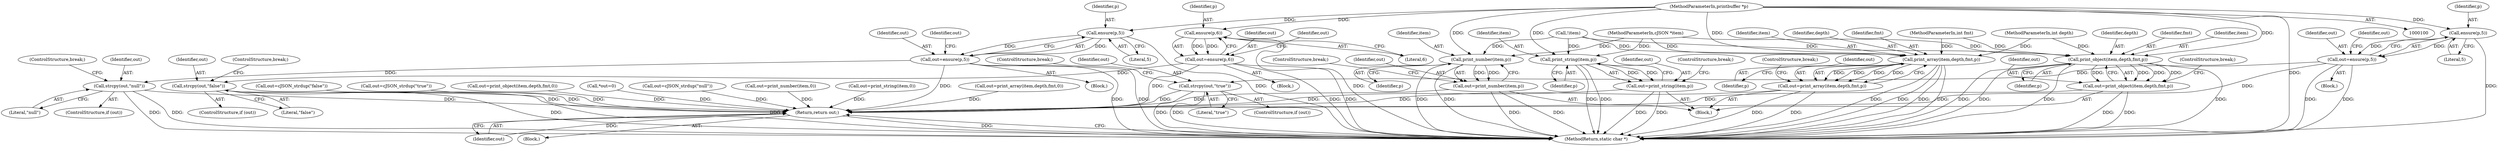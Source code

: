 digraph "0_iperf_91f2fa59e8ed80dfbf400add0164ee0e508e412a_45@pointer" {
"1000104" [label="(MethodParameterIn,printbuffer *p)"];
"1000129" [label="(Call,ensure(p,5))"];
"1000127" [label="(Call,out=ensure(p,5))"];
"1000134" [label="(Call,strcpy(out,\"null\"))"];
"1000255" [label="(Return,return out;)"];
"1000142" [label="(Call,ensure(p,6))"];
"1000140" [label="(Call,out=ensure(p,6))"];
"1000147" [label="(Call,strcpy(out,\"false\"))"];
"1000155" [label="(Call,ensure(p,5))"];
"1000153" [label="(Call,out=ensure(p,5))"];
"1000160" [label="(Call,strcpy(out,\"true\"))"];
"1000167" [label="(Call,print_number(item,p))"];
"1000165" [label="(Call,out=print_number(item,p))"];
"1000174" [label="(Call,print_string(item,p))"];
"1000172" [label="(Call,out=print_string(item,p))"];
"1000181" [label="(Call,print_array(item,depth,fmt,p))"];
"1000179" [label="(Call,out=print_array(item,depth,fmt,p))"];
"1000190" [label="(Call,print_object(item,depth,fmt,p))"];
"1000188" [label="(Call,out=print_object(item,depth,fmt,p))"];
"1000124" [label="(Block,)"];
"1000150" [label="(ControlStructure,break;)"];
"1000167" [label="(Call,print_number(item,p))"];
"1000131" [label="(Literal,5)"];
"1000136" [label="(Literal,\"null\")"];
"1000101" [label="(MethodParameterIn,cJSON *item)"];
"1000174" [label="(Call,print_string(item,p))"];
"1000161" [label="(Identifier,out)"];
"1000182" [label="(Identifier,item)"];
"1000155" [label="(Call,ensure(p,5))"];
"1000256" [label="(Identifier,out)"];
"1000195" [label="(ControlStructure,break;)"];
"1000231" [label="(Call,out=print_string(item,0))"];
"1000146" [label="(Identifier,out)"];
"1000111" [label="(Call,!item)"];
"1000181" [label="(Call,print_array(item,depth,fmt,p))"];
"1000175" [label="(Identifier,item)"];
"1000139" [label="(Block,)"];
"1000105" [label="(Block,)"];
"1000133" [label="(Identifier,out)"];
"1000173" [label="(Identifier,out)"];
"1000186" [label="(ControlStructure,break;)"];
"1000144" [label="(Literal,6)"];
"1000188" [label="(Call,out=print_object(item,depth,fmt,p))"];
"1000192" [label="(Identifier,depth)"];
"1000177" [label="(ControlStructure,break;)"];
"1000129" [label="(Call,ensure(p,5))"];
"1000176" [label="(Identifier,p)"];
"1000180" [label="(Identifier,out)"];
"1000137" [label="(ControlStructure,break;)"];
"1000142" [label="(Call,ensure(p,6))"];
"1000165" [label="(Call,out=print_number(item,p))"];
"1000153" [label="(Call,out=ensure(p,5))"];
"1000238" [label="(Call,out=print_array(item,depth,fmt,0))"];
"1000145" [label="(ControlStructure,if (out))"];
"1000189" [label="(Identifier,out)"];
"1000104" [label="(MethodParameterIn,printbuffer *p)"];
"1000212" [label="(Call,out=cJSON_strdup(\"false\"))"];
"1000127" [label="(Call,out=ensure(p,5))"];
"1000170" [label="(ControlStructure,break;)"];
"1000183" [label="(Identifier,depth)"];
"1000156" [label="(Identifier,p)"];
"1000184" [label="(Identifier,fmt)"];
"1000130" [label="(Identifier,p)"];
"1000143" [label="(Identifier,p)"];
"1000157" [label="(Literal,5)"];
"1000193" [label="(Identifier,fmt)"];
"1000158" [label="(ControlStructure,if (out))"];
"1000166" [label="(Identifier,out)"];
"1000134" [label="(Call,strcpy(out,\"null\"))"];
"1000172" [label="(Call,out=print_string(item,p))"];
"1000191" [label="(Identifier,item)"];
"1000140" [label="(Call,out=ensure(p,6))"];
"1000163" [label="(ControlStructure,break;)"];
"1000102" [label="(MethodParameterIn,int depth)"];
"1000257" [label="(MethodReturn,static char *)"];
"1000255" [label="(Return,return out;)"];
"1000218" [label="(Call,out=cJSON_strdup(\"true\"))"];
"1000147" [label="(Call,strcpy(out,\"false\"))"];
"1000152" [label="(Block,)"];
"1000247" [label="(Call,out=print_object(item,depth,fmt,0))"];
"1000154" [label="(Identifier,out)"];
"1000141" [label="(Identifier,out)"];
"1000159" [label="(Identifier,out)"];
"1000162" [label="(Literal,\"true\")"];
"1000148" [label="(Identifier,out)"];
"1000149" [label="(Literal,\"false\")"];
"1000168" [label="(Identifier,item)"];
"1000185" [label="(Identifier,p)"];
"1000135" [label="(Identifier,out)"];
"1000107" [label="(Call,*out=0)"];
"1000190" [label="(Call,print_object(item,depth,fmt,p))"];
"1000179" [label="(Call,out=print_array(item,depth,fmt,p))"];
"1000206" [label="(Call,out=cJSON_strdup(\"null\"))"];
"1000160" [label="(Call,strcpy(out,\"true\"))"];
"1000194" [label="(Identifier,p)"];
"1000169" [label="(Identifier,p)"];
"1000103" [label="(MethodParameterIn,int fmt)"];
"1000224" [label="(Call,out=print_number(item,0))"];
"1000126" [label="(Block,)"];
"1000132" [label="(ControlStructure,if (out))"];
"1000128" [label="(Identifier,out)"];
"1000104" -> "1000100"  [label="AST: "];
"1000104" -> "1000257"  [label="DDG: "];
"1000104" -> "1000129"  [label="DDG: "];
"1000104" -> "1000142"  [label="DDG: "];
"1000104" -> "1000155"  [label="DDG: "];
"1000104" -> "1000167"  [label="DDG: "];
"1000104" -> "1000174"  [label="DDG: "];
"1000104" -> "1000181"  [label="DDG: "];
"1000104" -> "1000190"  [label="DDG: "];
"1000129" -> "1000127"  [label="AST: "];
"1000129" -> "1000131"  [label="CFG: "];
"1000130" -> "1000129"  [label="AST: "];
"1000131" -> "1000129"  [label="AST: "];
"1000127" -> "1000129"  [label="CFG: "];
"1000129" -> "1000257"  [label="DDG: "];
"1000129" -> "1000127"  [label="DDG: "];
"1000129" -> "1000127"  [label="DDG: "];
"1000127" -> "1000126"  [label="AST: "];
"1000128" -> "1000127"  [label="AST: "];
"1000133" -> "1000127"  [label="CFG: "];
"1000127" -> "1000257"  [label="DDG: "];
"1000127" -> "1000257"  [label="DDG: "];
"1000127" -> "1000134"  [label="DDG: "];
"1000127" -> "1000255"  [label="DDG: "];
"1000134" -> "1000132"  [label="AST: "];
"1000134" -> "1000136"  [label="CFG: "];
"1000135" -> "1000134"  [label="AST: "];
"1000136" -> "1000134"  [label="AST: "];
"1000137" -> "1000134"  [label="CFG: "];
"1000134" -> "1000257"  [label="DDG: "];
"1000134" -> "1000257"  [label="DDG: "];
"1000134" -> "1000255"  [label="DDG: "];
"1000255" -> "1000105"  [label="AST: "];
"1000255" -> "1000256"  [label="CFG: "];
"1000256" -> "1000255"  [label="AST: "];
"1000257" -> "1000255"  [label="CFG: "];
"1000255" -> "1000257"  [label="DDG: "];
"1000256" -> "1000255"  [label="DDG: "];
"1000247" -> "1000255"  [label="DDG: "];
"1000224" -> "1000255"  [label="DDG: "];
"1000107" -> "1000255"  [label="DDG: "];
"1000238" -> "1000255"  [label="DDG: "];
"1000218" -> "1000255"  [label="DDG: "];
"1000188" -> "1000255"  [label="DDG: "];
"1000140" -> "1000255"  [label="DDG: "];
"1000165" -> "1000255"  [label="DDG: "];
"1000179" -> "1000255"  [label="DDG: "];
"1000147" -> "1000255"  [label="DDG: "];
"1000206" -> "1000255"  [label="DDG: "];
"1000153" -> "1000255"  [label="DDG: "];
"1000231" -> "1000255"  [label="DDG: "];
"1000160" -> "1000255"  [label="DDG: "];
"1000212" -> "1000255"  [label="DDG: "];
"1000172" -> "1000255"  [label="DDG: "];
"1000142" -> "1000140"  [label="AST: "];
"1000142" -> "1000144"  [label="CFG: "];
"1000143" -> "1000142"  [label="AST: "];
"1000144" -> "1000142"  [label="AST: "];
"1000140" -> "1000142"  [label="CFG: "];
"1000142" -> "1000257"  [label="DDG: "];
"1000142" -> "1000140"  [label="DDG: "];
"1000142" -> "1000140"  [label="DDG: "];
"1000140" -> "1000139"  [label="AST: "];
"1000141" -> "1000140"  [label="AST: "];
"1000146" -> "1000140"  [label="CFG: "];
"1000140" -> "1000257"  [label="DDG: "];
"1000140" -> "1000257"  [label="DDG: "];
"1000140" -> "1000147"  [label="DDG: "];
"1000147" -> "1000145"  [label="AST: "];
"1000147" -> "1000149"  [label="CFG: "];
"1000148" -> "1000147"  [label="AST: "];
"1000149" -> "1000147"  [label="AST: "];
"1000150" -> "1000147"  [label="CFG: "];
"1000147" -> "1000257"  [label="DDG: "];
"1000147" -> "1000257"  [label="DDG: "];
"1000155" -> "1000153"  [label="AST: "];
"1000155" -> "1000157"  [label="CFG: "];
"1000156" -> "1000155"  [label="AST: "];
"1000157" -> "1000155"  [label="AST: "];
"1000153" -> "1000155"  [label="CFG: "];
"1000155" -> "1000257"  [label="DDG: "];
"1000155" -> "1000153"  [label="DDG: "];
"1000155" -> "1000153"  [label="DDG: "];
"1000153" -> "1000152"  [label="AST: "];
"1000154" -> "1000153"  [label="AST: "];
"1000159" -> "1000153"  [label="CFG: "];
"1000153" -> "1000257"  [label="DDG: "];
"1000153" -> "1000257"  [label="DDG: "];
"1000153" -> "1000160"  [label="DDG: "];
"1000160" -> "1000158"  [label="AST: "];
"1000160" -> "1000162"  [label="CFG: "];
"1000161" -> "1000160"  [label="AST: "];
"1000162" -> "1000160"  [label="AST: "];
"1000163" -> "1000160"  [label="CFG: "];
"1000160" -> "1000257"  [label="DDG: "];
"1000160" -> "1000257"  [label="DDG: "];
"1000167" -> "1000165"  [label="AST: "];
"1000167" -> "1000169"  [label="CFG: "];
"1000168" -> "1000167"  [label="AST: "];
"1000169" -> "1000167"  [label="AST: "];
"1000165" -> "1000167"  [label="CFG: "];
"1000167" -> "1000257"  [label="DDG: "];
"1000167" -> "1000257"  [label="DDG: "];
"1000167" -> "1000165"  [label="DDG: "];
"1000167" -> "1000165"  [label="DDG: "];
"1000111" -> "1000167"  [label="DDG: "];
"1000101" -> "1000167"  [label="DDG: "];
"1000165" -> "1000124"  [label="AST: "];
"1000166" -> "1000165"  [label="AST: "];
"1000170" -> "1000165"  [label="CFG: "];
"1000165" -> "1000257"  [label="DDG: "];
"1000165" -> "1000257"  [label="DDG: "];
"1000174" -> "1000172"  [label="AST: "];
"1000174" -> "1000176"  [label="CFG: "];
"1000175" -> "1000174"  [label="AST: "];
"1000176" -> "1000174"  [label="AST: "];
"1000172" -> "1000174"  [label="CFG: "];
"1000174" -> "1000257"  [label="DDG: "];
"1000174" -> "1000257"  [label="DDG: "];
"1000174" -> "1000172"  [label="DDG: "];
"1000174" -> "1000172"  [label="DDG: "];
"1000111" -> "1000174"  [label="DDG: "];
"1000101" -> "1000174"  [label="DDG: "];
"1000172" -> "1000124"  [label="AST: "];
"1000173" -> "1000172"  [label="AST: "];
"1000177" -> "1000172"  [label="CFG: "];
"1000172" -> "1000257"  [label="DDG: "];
"1000172" -> "1000257"  [label="DDG: "];
"1000181" -> "1000179"  [label="AST: "];
"1000181" -> "1000185"  [label="CFG: "];
"1000182" -> "1000181"  [label="AST: "];
"1000183" -> "1000181"  [label="AST: "];
"1000184" -> "1000181"  [label="AST: "];
"1000185" -> "1000181"  [label="AST: "];
"1000179" -> "1000181"  [label="CFG: "];
"1000181" -> "1000257"  [label="DDG: "];
"1000181" -> "1000257"  [label="DDG: "];
"1000181" -> "1000257"  [label="DDG: "];
"1000181" -> "1000257"  [label="DDG: "];
"1000181" -> "1000179"  [label="DDG: "];
"1000181" -> "1000179"  [label="DDG: "];
"1000181" -> "1000179"  [label="DDG: "];
"1000181" -> "1000179"  [label="DDG: "];
"1000111" -> "1000181"  [label="DDG: "];
"1000101" -> "1000181"  [label="DDG: "];
"1000102" -> "1000181"  [label="DDG: "];
"1000103" -> "1000181"  [label="DDG: "];
"1000179" -> "1000124"  [label="AST: "];
"1000180" -> "1000179"  [label="AST: "];
"1000186" -> "1000179"  [label="CFG: "];
"1000179" -> "1000257"  [label="DDG: "];
"1000179" -> "1000257"  [label="DDG: "];
"1000190" -> "1000188"  [label="AST: "];
"1000190" -> "1000194"  [label="CFG: "];
"1000191" -> "1000190"  [label="AST: "];
"1000192" -> "1000190"  [label="AST: "];
"1000193" -> "1000190"  [label="AST: "];
"1000194" -> "1000190"  [label="AST: "];
"1000188" -> "1000190"  [label="CFG: "];
"1000190" -> "1000257"  [label="DDG: "];
"1000190" -> "1000257"  [label="DDG: "];
"1000190" -> "1000257"  [label="DDG: "];
"1000190" -> "1000257"  [label="DDG: "];
"1000190" -> "1000188"  [label="DDG: "];
"1000190" -> "1000188"  [label="DDG: "];
"1000190" -> "1000188"  [label="DDG: "];
"1000190" -> "1000188"  [label="DDG: "];
"1000111" -> "1000190"  [label="DDG: "];
"1000101" -> "1000190"  [label="DDG: "];
"1000102" -> "1000190"  [label="DDG: "];
"1000103" -> "1000190"  [label="DDG: "];
"1000188" -> "1000124"  [label="AST: "];
"1000189" -> "1000188"  [label="AST: "];
"1000195" -> "1000188"  [label="CFG: "];
"1000188" -> "1000257"  [label="DDG: "];
"1000188" -> "1000257"  [label="DDG: "];
}

